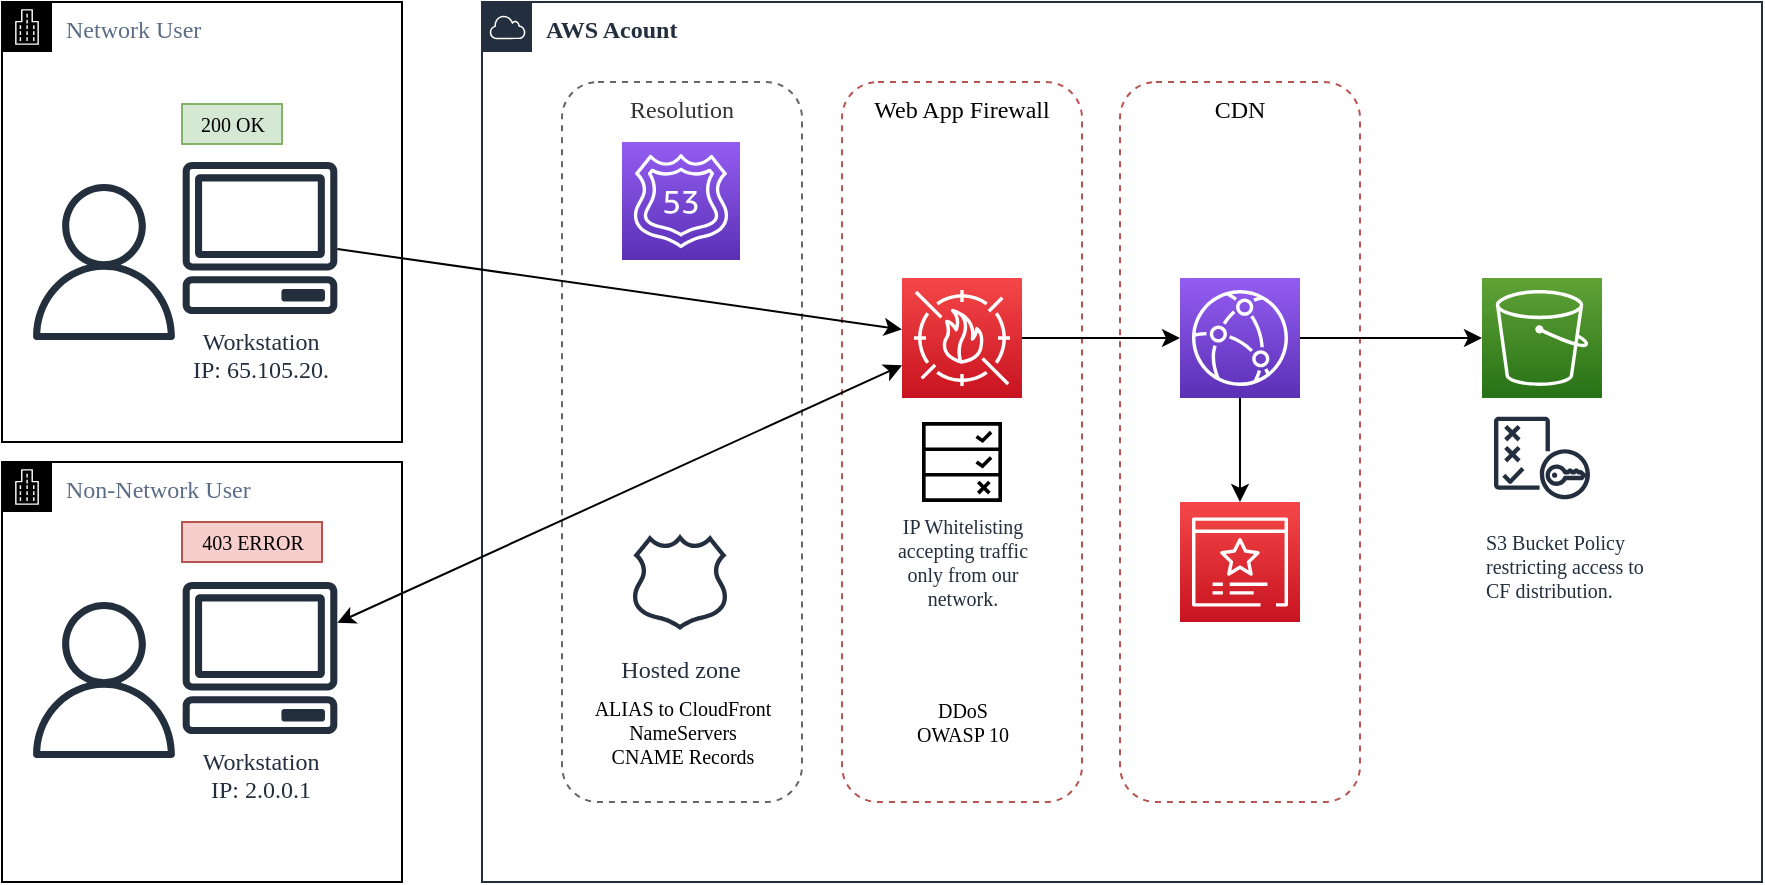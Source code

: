<mxfile version="18.2.0" type="github">
  <diagram id="rex7fv41qaUPttHRLTtf" name="Page-1">
    <mxGraphModel dx="1086" dy="597" grid="1" gridSize="10" guides="1" tooltips="1" connect="1" arrows="1" fold="1" page="1" pageScale="1" pageWidth="1100" pageHeight="850" math="0" shadow="0">
      <root>
        <mxCell id="0" />
        <mxCell id="1" parent="0" />
        <mxCell id="WFS-fDEoe331SOPNhY3o-13" value="&lt;font face=&quot;Verdana&quot;&gt;&lt;b&gt;AWS Acount&lt;/b&gt;&lt;/font&gt;" style="points=[[0,0],[0.25,0],[0.5,0],[0.75,0],[1,0],[1,0.25],[1,0.5],[1,0.75],[1,1],[0.75,1],[0.5,1],[0.25,1],[0,1],[0,0.75],[0,0.5],[0,0.25]];outlineConnect=0;gradientColor=none;html=1;whiteSpace=wrap;fontSize=12;fontStyle=0;container=1;pointerEvents=0;collapsible=0;recursiveResize=0;shape=mxgraph.aws4.group;grIcon=mxgraph.aws4.group_aws_cloud;strokeColor=#232F3E;fillColor=none;verticalAlign=top;align=left;spacingLeft=30;fontColor=#232F3E;dashed=0;rounded=1;" vertex="1" parent="1">
          <mxGeometry x="320" y="80" width="640" height="440" as="geometry" />
        </mxCell>
        <mxCell id="WFS-fDEoe331SOPNhY3o-23" value="CDN" style="fillColor=none;strokeColor=#b85450;dashed=1;verticalAlign=top;fontStyle=0;rounded=1;fontFamily=Verdana;" vertex="1" parent="WFS-fDEoe331SOPNhY3o-13">
          <mxGeometry x="319" y="40" width="120" height="360" as="geometry" />
        </mxCell>
        <mxCell id="WFS-fDEoe331SOPNhY3o-29" value="Resolution" style="fillColor=none;strokeColor=#666666;dashed=1;verticalAlign=top;fontStyle=0;rounded=1;fontFamily=Verdana;fontColor=#333333;" vertex="1" parent="WFS-fDEoe331SOPNhY3o-13">
          <mxGeometry x="40" y="40" width="120" height="360" as="geometry" />
        </mxCell>
        <mxCell id="WFS-fDEoe331SOPNhY3o-11" value="Web App Firewall" style="fillColor=none;strokeColor=#b85450;dashed=1;verticalAlign=top;fontStyle=0;rounded=1;fontFamily=Verdana;" vertex="1" parent="WFS-fDEoe331SOPNhY3o-13">
          <mxGeometry x="180" y="40" width="120" height="360" as="geometry" />
        </mxCell>
        <mxCell id="WFS-fDEoe331SOPNhY3o-15" value="S3 Bucket Policy&lt;br&gt;restricting access to&lt;br&gt;CF distribution." style="sketch=0;outlineConnect=0;fontColor=#232F3E;gradientColor=none;strokeColor=#232F3E;fillColor=#ffffff;dashed=0;verticalLabelPosition=bottom;verticalAlign=top;align=left;html=1;fontSize=10;fontStyle=0;aspect=fixed;shape=mxgraph.aws4.resourceIcon;resIcon=mxgraph.aws4.policy;rounded=1;fontFamily=Verdana;" vertex="1" parent="WFS-fDEoe331SOPNhY3o-13">
          <mxGeometry x="500" y="198" width="60" height="60" as="geometry" />
        </mxCell>
        <mxCell id="WFS-fDEoe331SOPNhY3o-2" value="" style="sketch=0;points=[[0,0,0],[0.25,0,0],[0.5,0,0],[0.75,0,0],[1,0,0],[0,1,0],[0.25,1,0],[0.5,1,0],[0.75,1,0],[1,1,0],[0,0.25,0],[0,0.5,0],[0,0.75,0],[1,0.25,0],[1,0.5,0],[1,0.75,0]];outlineConnect=0;fontColor=#232F3E;gradientColor=#60A337;gradientDirection=north;fillColor=#277116;strokeColor=#ffffff;dashed=0;verticalLabelPosition=bottom;verticalAlign=top;align=center;html=1;fontSize=12;fontStyle=0;aspect=fixed;shape=mxgraph.aws4.resourceIcon;resIcon=mxgraph.aws4.s3;" vertex="1" parent="WFS-fDEoe331SOPNhY3o-13">
          <mxGeometry x="500" y="138" width="60" height="60" as="geometry" />
        </mxCell>
        <mxCell id="WFS-fDEoe331SOPNhY3o-3" value="" style="sketch=0;points=[[0,0,0],[0.25,0,0],[0.5,0,0],[0.75,0,0],[1,0,0],[0,1,0],[0.25,1,0],[0.5,1,0],[0.75,1,0],[1,1,0],[0,0.25,0],[0,0.5,0],[0,0.75,0],[1,0.25,0],[1,0.5,0],[1,0.75,0]];outlineConnect=0;fontColor=#232F3E;gradientColor=#945DF2;gradientDirection=north;fillColor=#5A30B5;strokeColor=#ffffff;dashed=0;verticalLabelPosition=bottom;verticalAlign=top;align=center;html=1;fontSize=12;fontStyle=0;aspect=fixed;shape=mxgraph.aws4.resourceIcon;resIcon=mxgraph.aws4.cloudfront;" vertex="1" parent="WFS-fDEoe331SOPNhY3o-13">
          <mxGeometry x="349" y="138" width="60" height="60" as="geometry" />
        </mxCell>
        <mxCell id="WFS-fDEoe331SOPNhY3o-7" style="edgeStyle=orthogonalEdgeStyle;rounded=0;orthogonalLoop=1;jettySize=auto;html=1;" edge="1" parent="WFS-fDEoe331SOPNhY3o-13" source="WFS-fDEoe331SOPNhY3o-3" target="WFS-fDEoe331SOPNhY3o-2">
          <mxGeometry relative="1" as="geometry" />
        </mxCell>
        <mxCell id="WFS-fDEoe331SOPNhY3o-4" value="" style="sketch=0;points=[[0,0,0],[0.25,0,0],[0.5,0,0],[0.75,0,0],[1,0,0],[0,1,0],[0.25,1,0],[0.5,1,0],[0.75,1,0],[1,1,0],[0,0.25,0],[0,0.5,0],[0,0.75,0],[1,0.25,0],[1,0.5,0],[1,0.75,0]];outlineConnect=0;fontColor=#232F3E;gradientColor=#F54749;gradientDirection=north;fillColor=#C7131F;strokeColor=#ffffff;dashed=0;verticalLabelPosition=bottom;verticalAlign=top;align=center;html=1;fontSize=12;fontStyle=0;aspect=fixed;shape=mxgraph.aws4.resourceIcon;resIcon=mxgraph.aws4.certificate_manager_3;" vertex="1" parent="WFS-fDEoe331SOPNhY3o-13">
          <mxGeometry x="349" y="250" width="60" height="60" as="geometry" />
        </mxCell>
        <mxCell id="WFS-fDEoe331SOPNhY3o-5" style="edgeStyle=orthogonalEdgeStyle;rounded=0;orthogonalLoop=1;jettySize=auto;html=1;entryX=0.5;entryY=0;entryDx=0;entryDy=0;entryPerimeter=0;" edge="1" parent="WFS-fDEoe331SOPNhY3o-13" source="WFS-fDEoe331SOPNhY3o-3" target="WFS-fDEoe331SOPNhY3o-4">
          <mxGeometry relative="1" as="geometry" />
        </mxCell>
        <mxCell id="WFS-fDEoe331SOPNhY3o-8" value="" style="sketch=0;points=[[0,0,0],[0.25,0,0],[0.5,0,0],[0.75,0,0],[1,0,0],[0,1,0],[0.25,1,0],[0.5,1,0],[0.75,1,0],[1,1,0],[0,0.25,0],[0,0.5,0],[0,0.75,0],[1,0.25,0],[1,0.5,0],[1,0.75,0]];outlineConnect=0;fontColor=#232F3E;gradientColor=#F54749;gradientDirection=north;fillColor=#C7131F;strokeColor=#ffffff;dashed=0;verticalLabelPosition=bottom;verticalAlign=top;align=center;html=1;fontSize=12;fontStyle=0;aspect=fixed;shape=mxgraph.aws4.resourceIcon;resIcon=mxgraph.aws4.waf;" vertex="1" parent="WFS-fDEoe331SOPNhY3o-13">
          <mxGeometry x="210" y="138" width="60" height="60" as="geometry" />
        </mxCell>
        <mxCell id="WFS-fDEoe331SOPNhY3o-6" style="edgeStyle=orthogonalEdgeStyle;rounded=0;orthogonalLoop=1;jettySize=auto;html=1;entryX=0;entryY=0.5;entryDx=0;entryDy=0;entryPerimeter=0;startArrow=none;" edge="1" parent="WFS-fDEoe331SOPNhY3o-13" source="WFS-fDEoe331SOPNhY3o-8" target="WFS-fDEoe331SOPNhY3o-3">
          <mxGeometry relative="1" as="geometry" />
        </mxCell>
        <mxCell id="WFS-fDEoe331SOPNhY3o-14" value="IP Whitelisting&lt;br&gt;accepting traffic&lt;br&gt;only from our&lt;br&gt;network." style="sketch=0;outlineConnect=0;fontColor=#232F3E;gradientColor=none;fillColor=#000000;strokeColor=none;dashed=0;verticalLabelPosition=bottom;verticalAlign=top;align=center;html=1;fontSize=10;fontStyle=0;aspect=fixed;pointerEvents=1;shape=mxgraph.aws4.waf_rule;rounded=1;fontFamily=Verdana;" vertex="1" parent="WFS-fDEoe331SOPNhY3o-13">
          <mxGeometry x="220" y="210" width="40" height="40" as="geometry" />
        </mxCell>
        <mxCell id="WFS-fDEoe331SOPNhY3o-1" value="" style="sketch=0;points=[[0,0,0],[0.25,0,0],[0.5,0,0],[0.75,0,0],[1,0,0],[0,1,0],[0.25,1,0],[0.5,1,0],[0.75,1,0],[1,1,0],[0,0.25,0],[0,0.5,0],[0,0.75,0],[1,0.25,0],[1,0.5,0],[1,0.75,0]];outlineConnect=0;fontColor=#232F3E;gradientColor=#945DF2;gradientDirection=north;fillColor=#5A30B5;strokeColor=#ffffff;dashed=0;verticalLabelPosition=bottom;verticalAlign=top;align=center;html=1;fontSize=12;fontStyle=0;aspect=fixed;shape=mxgraph.aws4.resourceIcon;resIcon=mxgraph.aws4.route_53;" vertex="1" parent="WFS-fDEoe331SOPNhY3o-13">
          <mxGeometry x="70" y="70" width="59" height="59" as="geometry" />
        </mxCell>
        <mxCell id="WFS-fDEoe331SOPNhY3o-35" value="Hosted zone" style="sketch=0;outlineConnect=0;fontColor=#232F3E;gradientColor=none;strokeColor=#232F3E;fillColor=#ffffff;dashed=0;verticalLabelPosition=bottom;verticalAlign=top;align=center;html=1;fontSize=12;fontStyle=0;aspect=fixed;shape=mxgraph.aws4.resourceIcon;resIcon=mxgraph.aws4.hosted_zone;rounded=1;fontFamily=Verdana;" vertex="1" parent="WFS-fDEoe331SOPNhY3o-13">
          <mxGeometry x="69" y="260" width="60" height="60" as="geometry" />
        </mxCell>
        <mxCell id="WFS-fDEoe331SOPNhY3o-36" value="ALIAS to CloudFront&lt;br&gt;NameServers&lt;br&gt;CNAME Records" style="text;html=1;align=center;verticalAlign=middle;resizable=0;points=[];autosize=1;strokeColor=none;fillColor=none;fontSize=10;fontFamily=Verdana;" vertex="1" parent="WFS-fDEoe331SOPNhY3o-13">
          <mxGeometry x="40" y="345" width="120" height="40" as="geometry" />
        </mxCell>
        <mxCell id="WFS-fDEoe331SOPNhY3o-38" value="DDoS&lt;br&gt;OWASP 10" style="text;html=1;align=center;verticalAlign=middle;resizable=0;points=[];autosize=1;strokeColor=none;fillColor=none;fontSize=10;fontFamily=Verdana;" vertex="1" parent="WFS-fDEoe331SOPNhY3o-13">
          <mxGeometry x="205" y="345" width="70" height="30" as="geometry" />
        </mxCell>
        <mxCell id="WFS-fDEoe331SOPNhY3o-17" value="Network User" style="points=[[0,0],[0.25,0],[0.5,0],[0.75,0],[1,0],[1,0.25],[1,0.5],[1,0.75],[1,1],[0.75,1],[0.5,1],[0.25,1],[0,1],[0,0.75],[0,0.5],[0,0.25]];outlineConnect=0;gradientColor=none;html=1;whiteSpace=wrap;fontSize=12;fontStyle=0;container=1;pointerEvents=0;collapsible=0;recursiveResize=0;shape=mxgraph.aws4.group;grIcon=mxgraph.aws4.group_corporate_data_center;strokeColor=default;fillColor=none;verticalAlign=top;align=left;spacingLeft=30;fontColor=#5A6C86;dashed=0;rounded=1;fontFamily=Verdana;" vertex="1" parent="1">
          <mxGeometry x="80" y="80" width="200" height="220" as="geometry" />
        </mxCell>
        <mxCell id="WFS-fDEoe331SOPNhY3o-16" value="" style="sketch=0;outlineConnect=0;fontColor=#232F3E;gradientColor=none;fillColor=#232F3D;strokeColor=none;dashed=0;verticalLabelPosition=bottom;verticalAlign=top;align=center;html=1;fontSize=12;fontStyle=0;aspect=fixed;pointerEvents=1;shape=mxgraph.aws4.user;rounded=1;fontFamily=Verdana;" vertex="1" parent="WFS-fDEoe331SOPNhY3o-17">
          <mxGeometry x="12" y="91" width="78" height="78" as="geometry" />
        </mxCell>
        <mxCell id="WFS-fDEoe331SOPNhY3o-20" value="Workstation&lt;br&gt;IP: 65.105.20." style="sketch=0;outlineConnect=0;fontColor=#232F3E;gradientColor=none;fillColor=#232F3D;strokeColor=none;dashed=0;verticalLabelPosition=bottom;verticalAlign=top;align=center;html=1;fontSize=12;fontStyle=0;aspect=fixed;pointerEvents=1;shape=mxgraph.aws4.client;rounded=1;fontFamily=Verdana;" vertex="1" parent="WFS-fDEoe331SOPNhY3o-17">
          <mxGeometry x="90" y="80" width="78" height="76" as="geometry" />
        </mxCell>
        <mxCell id="WFS-fDEoe331SOPNhY3o-32" value="200 OK" style="text;html=1;align=center;verticalAlign=middle;resizable=0;points=[];autosize=1;strokeColor=#82b366;fillColor=#d5e8d4;fontSize=10;fontFamily=Verdana;" vertex="1" parent="WFS-fDEoe331SOPNhY3o-17">
          <mxGeometry x="90" y="51" width="50" height="20" as="geometry" />
        </mxCell>
        <mxCell id="WFS-fDEoe331SOPNhY3o-19" style="edgeStyle=none;rounded=0;orthogonalLoop=1;jettySize=auto;html=1;fontFamily=Verdana;fontSize=10;endArrow=classic;endFill=1;startArrow=none;" edge="1" parent="1" source="WFS-fDEoe331SOPNhY3o-20" target="WFS-fDEoe331SOPNhY3o-8">
          <mxGeometry relative="1" as="geometry">
            <mxPoint x="260" y="239" as="sourcePoint" />
          </mxGeometry>
        </mxCell>
        <mxCell id="WFS-fDEoe331SOPNhY3o-24" value="Non-Network User" style="points=[[0,0],[0.25,0],[0.5,0],[0.75,0],[1,0],[1,0.25],[1,0.5],[1,0.75],[1,1],[0.75,1],[0.5,1],[0.25,1],[0,1],[0,0.75],[0,0.5],[0,0.25]];outlineConnect=0;gradientColor=none;html=1;whiteSpace=wrap;fontSize=12;fontStyle=0;container=1;pointerEvents=0;collapsible=0;recursiveResize=0;shape=mxgraph.aws4.group;grIcon=mxgraph.aws4.group_corporate_data_center;strokeColor=default;fillColor=none;verticalAlign=top;align=left;spacingLeft=30;fontColor=#5A6C86;dashed=0;rounded=1;fontFamily=Verdana;" vertex="1" parent="1">
          <mxGeometry x="80" y="310" width="200" height="210" as="geometry" />
        </mxCell>
        <mxCell id="WFS-fDEoe331SOPNhY3o-25" value="" style="sketch=0;outlineConnect=0;fontColor=#232F3E;gradientColor=none;fillColor=#232F3D;strokeColor=none;dashed=0;verticalLabelPosition=bottom;verticalAlign=top;align=center;html=1;fontSize=12;fontStyle=0;aspect=fixed;pointerEvents=1;shape=mxgraph.aws4.user;rounded=1;fontFamily=Verdana;" vertex="1" parent="WFS-fDEoe331SOPNhY3o-24">
          <mxGeometry x="12" y="70" width="78" height="78" as="geometry" />
        </mxCell>
        <mxCell id="WFS-fDEoe331SOPNhY3o-26" value="Workstation&lt;br&gt;IP: 2.0.0.1" style="sketch=0;outlineConnect=0;fontColor=#232F3E;gradientColor=none;fillColor=#232F3D;strokeColor=none;dashed=0;verticalLabelPosition=bottom;verticalAlign=top;align=center;html=1;fontSize=12;fontStyle=0;aspect=fixed;pointerEvents=1;shape=mxgraph.aws4.client;rounded=1;fontFamily=Verdana;" vertex="1" parent="WFS-fDEoe331SOPNhY3o-24">
          <mxGeometry x="90" y="60" width="78" height="76" as="geometry" />
        </mxCell>
        <mxCell id="WFS-fDEoe331SOPNhY3o-33" value="403 ERROR" style="text;html=1;align=center;verticalAlign=middle;resizable=0;points=[];autosize=1;strokeColor=#b85450;fillColor=#f8cecc;fontSize=10;fontFamily=Verdana;" vertex="1" parent="WFS-fDEoe331SOPNhY3o-24">
          <mxGeometry x="90" y="30" width="70" height="20" as="geometry" />
        </mxCell>
        <mxCell id="WFS-fDEoe331SOPNhY3o-28" style="edgeStyle=none;rounded=0;orthogonalLoop=1;jettySize=auto;html=1;fontFamily=Verdana;fontSize=10;startArrow=classic;startFill=1;endArrow=classic;endFill=1;" edge="1" parent="1" source="WFS-fDEoe331SOPNhY3o-26" target="WFS-fDEoe331SOPNhY3o-8">
          <mxGeometry relative="1" as="geometry" />
        </mxCell>
      </root>
    </mxGraphModel>
  </diagram>
</mxfile>
